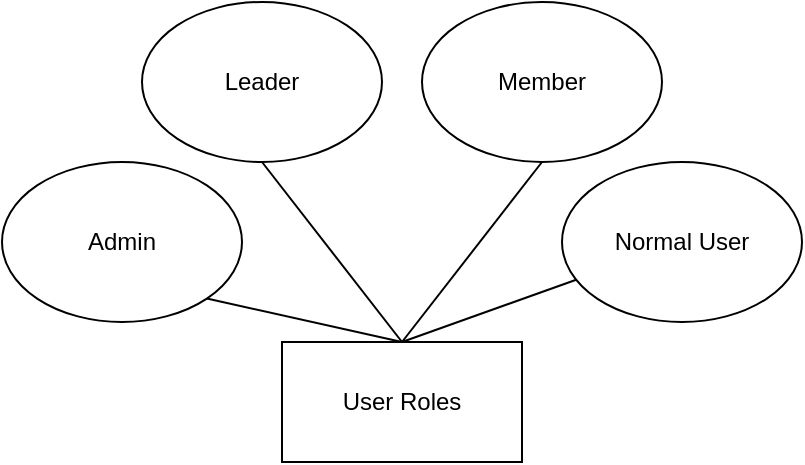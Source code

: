 <mxfile version="26.2.14">
  <diagram name="第 1 页" id="_JSW-pFJFw3_mCZtBmDB">
    <mxGraphModel dx="784" dy="1118" grid="1" gridSize="10" guides="1" tooltips="1" connect="1" arrows="1" fold="1" page="1" pageScale="1" pageWidth="827" pageHeight="1169" math="0" shadow="0">
      <root>
        <mxCell id="0" />
        <mxCell id="1" parent="0" />
        <mxCell id="iCYAZF37LzL7ljf92HmD-1" value="&lt;font face=&quot;Arial&quot;&gt;User Roles&lt;/font&gt;" style="rounded=0;whiteSpace=wrap;html=1;" vertex="1" parent="1">
          <mxGeometry x="760" y="600" width="120" height="60" as="geometry" />
        </mxCell>
        <mxCell id="iCYAZF37LzL7ljf92HmD-2" value="&lt;font face=&quot;Arial&quot;&gt;Admin&lt;/font&gt;" style="ellipse;whiteSpace=wrap;html=1;" vertex="1" parent="1">
          <mxGeometry x="620" y="510" width="120" height="80" as="geometry" />
        </mxCell>
        <mxCell id="iCYAZF37LzL7ljf92HmD-3" value="&lt;font face=&quot;Arial&quot;&gt;Leader&lt;/font&gt;" style="ellipse;whiteSpace=wrap;html=1;" vertex="1" parent="1">
          <mxGeometry x="690" y="430" width="120" height="80" as="geometry" />
        </mxCell>
        <mxCell id="iCYAZF37LzL7ljf92HmD-4" value="&lt;font face=&quot;Arial&quot;&gt;Member&lt;/font&gt;" style="ellipse;whiteSpace=wrap;html=1;" vertex="1" parent="1">
          <mxGeometry x="830" y="430" width="120" height="80" as="geometry" />
        </mxCell>
        <mxCell id="iCYAZF37LzL7ljf92HmD-5" value="&lt;font face=&quot;Arial&quot;&gt;Normal User&lt;br&gt;&lt;/font&gt;" style="ellipse;whiteSpace=wrap;html=1;" vertex="1" parent="1">
          <mxGeometry x="900" y="510" width="120" height="80" as="geometry" />
        </mxCell>
        <mxCell id="iCYAZF37LzL7ljf92HmD-6" value="" style="endArrow=none;html=1;rounded=0;exitX=0.5;exitY=0;exitDx=0;exitDy=0;entryX=1;entryY=1;entryDx=0;entryDy=0;" edge="1" parent="1" source="iCYAZF37LzL7ljf92HmD-1" target="iCYAZF37LzL7ljf92HmD-2">
          <mxGeometry width="50" height="50" relative="1" as="geometry">
            <mxPoint x="780" y="660" as="sourcePoint" />
            <mxPoint x="830" y="610" as="targetPoint" />
          </mxGeometry>
        </mxCell>
        <mxCell id="iCYAZF37LzL7ljf92HmD-7" value="" style="endArrow=none;html=1;rounded=0;exitX=0.5;exitY=0;exitDx=0;exitDy=0;entryX=0.5;entryY=1;entryDx=0;entryDy=0;" edge="1" parent="1" source="iCYAZF37LzL7ljf92HmD-1" target="iCYAZF37LzL7ljf92HmD-3">
          <mxGeometry width="50" height="50" relative="1" as="geometry">
            <mxPoint x="830" y="610" as="sourcePoint" />
            <mxPoint x="750" y="560" as="targetPoint" />
          </mxGeometry>
        </mxCell>
        <mxCell id="iCYAZF37LzL7ljf92HmD-8" value="" style="endArrow=none;html=1;rounded=0;exitX=0.5;exitY=0;exitDx=0;exitDy=0;entryX=0.5;entryY=1;entryDx=0;entryDy=0;" edge="1" parent="1" source="iCYAZF37LzL7ljf92HmD-1" target="iCYAZF37LzL7ljf92HmD-4">
          <mxGeometry width="50" height="50" relative="1" as="geometry">
            <mxPoint x="790" y="610" as="sourcePoint" />
            <mxPoint x="840" y="560" as="targetPoint" />
          </mxGeometry>
        </mxCell>
        <mxCell id="iCYAZF37LzL7ljf92HmD-9" value="" style="endArrow=none;html=1;rounded=0;exitX=0.5;exitY=0;exitDx=0;exitDy=0;" edge="1" parent="1" source="iCYAZF37LzL7ljf92HmD-1" target="iCYAZF37LzL7ljf92HmD-5">
          <mxGeometry width="50" height="50" relative="1" as="geometry">
            <mxPoint x="790" y="610" as="sourcePoint" />
            <mxPoint x="840" y="560" as="targetPoint" />
          </mxGeometry>
        </mxCell>
      </root>
    </mxGraphModel>
  </diagram>
</mxfile>
